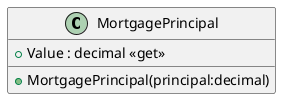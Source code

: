 @startuml
class MortgagePrincipal {
    + Value : decimal <<get>>
    + MortgagePrincipal(principal:decimal)
}
@enduml
